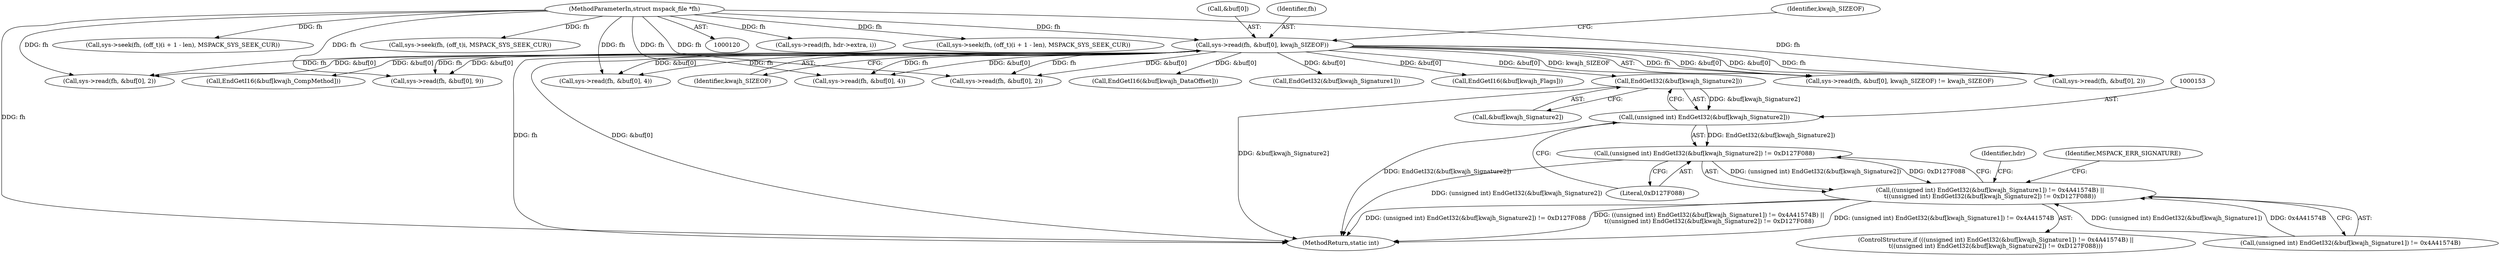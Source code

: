 digraph "0_libmspack_0b0ef9344255ff5acfac6b7af09198ac9c9756c8@array" {
"1000154" [label="(Call,EndGetI32(&buf[kwajh_Signature2]))"];
"1000129" [label="(Call,sys->read(fh, &buf[0], kwajh_SIZEOF))"];
"1000122" [label="(MethodParameterIn,struct mspack_file *fh)"];
"1000152" [label="(Call,(unsigned int) EndGetI32(&buf[kwajh_Signature2]))"];
"1000151" [label="(Call,(unsigned int) EndGetI32(&buf[kwajh_Signature2]) != 0xD127F088)"];
"1000141" [label="(Call,((unsigned int) EndGetI32(&buf[kwajh_Signature1]) != 0x4A41574B) ||\n\t((unsigned int) EndGetI32(&buf[kwajh_Signature2]) != 0xD127F088))"];
"1000512" [label="(Call,sys->read(fh, hdr->extra, i))"];
"1000374" [label="(Call,sys->seek(fh, (off_t)(i + 1 - len), MSPACK_SYS_SEEK_CUR))"];
"1000128" [label="(Call,sys->read(fh, &buf[0], kwajh_SIZEOF) != kwajh_SIZEOF)"];
"1000247" [label="(Call,sys->read(fh, &buf[0], 2))"];
"1000122" [label="(MethodParameterIn,struct mspack_file *fh)"];
"1000151" [label="(Call,(unsigned int) EndGetI32(&buf[kwajh_Signature2]) != 0xD127F088)"];
"1000473" [label="(Call,sys->read(fh, &buf[0], 2))"];
"1000446" [label="(Call,sys->seek(fh, (off_t)(i + 1 - len), MSPACK_SYS_SEEK_CUR))"];
"1000130" [label="(Identifier,fh)"];
"1000167" [label="(Call,EndGetI16(&buf[kwajh_CompMethod]))"];
"1000332" [label="(Call,sys->read(fh, &buf[0], 9))"];
"1000155" [label="(Call,&buf[kwajh_Signature2])"];
"1000284" [label="(Call,sys->seek(fh, (off_t)i, MSPACK_SYS_SEEK_CUR))"];
"1000141" [label="(Call,((unsigned int) EndGetI32(&buf[kwajh_Signature1]) != 0x4A41574B) ||\n\t((unsigned int) EndGetI32(&buf[kwajh_Signature2]) != 0xD127F088))"];
"1000140" [label="(ControlStructure,if (((unsigned int) EndGetI32(&buf[kwajh_Signature1]) != 0x4A41574B) ||\n\t((unsigned int) EndGetI32(&buf[kwajh_Signature2]) != 0xD127F088)))"];
"1000165" [label="(Identifier,hdr)"];
"1000535" [label="(MethodReturn,static int)"];
"1000219" [label="(Call,sys->read(fh, &buf[0], 4))"];
"1000142" [label="(Call,(unsigned int) EndGetI32(&buf[kwajh_Signature1]) != 0x4A41574B)"];
"1000136" [label="(Identifier,kwajh_SIZEOF)"];
"1000135" [label="(Identifier,kwajh_SIZEOF)"];
"1000404" [label="(Call,sys->read(fh, &buf[0], 4))"];
"1000129" [label="(Call,sys->read(fh, &buf[0], kwajh_SIZEOF))"];
"1000266" [label="(Call,sys->read(fh, &buf[0], 2))"];
"1000131" [label="(Call,&buf[0])"];
"1000159" [label="(Literal,0xD127F088)"];
"1000162" [label="(Identifier,MSPACK_ERR_SIGNATURE)"];
"1000154" [label="(Call,EndGetI32(&buf[kwajh_Signature2]))"];
"1000176" [label="(Call,EndGetI16(&buf[kwajh_DataOffset]))"];
"1000152" [label="(Call,(unsigned int) EndGetI32(&buf[kwajh_Signature2]))"];
"1000145" [label="(Call,EndGetI32(&buf[kwajh_Signature1]))"];
"1000185" [label="(Call,EndGetI16(&buf[kwajh_Flags]))"];
"1000154" -> "1000152"  [label="AST: "];
"1000154" -> "1000155"  [label="CFG: "];
"1000155" -> "1000154"  [label="AST: "];
"1000152" -> "1000154"  [label="CFG: "];
"1000154" -> "1000535"  [label="DDG: &buf[kwajh_Signature2]"];
"1000154" -> "1000152"  [label="DDG: &buf[kwajh_Signature2]"];
"1000129" -> "1000154"  [label="DDG: &buf[0]"];
"1000129" -> "1000128"  [label="AST: "];
"1000129" -> "1000135"  [label="CFG: "];
"1000130" -> "1000129"  [label="AST: "];
"1000131" -> "1000129"  [label="AST: "];
"1000135" -> "1000129"  [label="AST: "];
"1000136" -> "1000129"  [label="CFG: "];
"1000129" -> "1000535"  [label="DDG: fh"];
"1000129" -> "1000535"  [label="DDG: &buf[0]"];
"1000129" -> "1000128"  [label="DDG: fh"];
"1000129" -> "1000128"  [label="DDG: &buf[0]"];
"1000129" -> "1000128"  [label="DDG: kwajh_SIZEOF"];
"1000122" -> "1000129"  [label="DDG: fh"];
"1000129" -> "1000145"  [label="DDG: &buf[0]"];
"1000129" -> "1000167"  [label="DDG: &buf[0]"];
"1000129" -> "1000176"  [label="DDG: &buf[0]"];
"1000129" -> "1000185"  [label="DDG: &buf[0]"];
"1000129" -> "1000219"  [label="DDG: fh"];
"1000129" -> "1000219"  [label="DDG: &buf[0]"];
"1000129" -> "1000247"  [label="DDG: fh"];
"1000129" -> "1000247"  [label="DDG: &buf[0]"];
"1000129" -> "1000266"  [label="DDG: fh"];
"1000129" -> "1000266"  [label="DDG: &buf[0]"];
"1000129" -> "1000332"  [label="DDG: fh"];
"1000129" -> "1000332"  [label="DDG: &buf[0]"];
"1000129" -> "1000404"  [label="DDG: fh"];
"1000129" -> "1000404"  [label="DDG: &buf[0]"];
"1000129" -> "1000473"  [label="DDG: fh"];
"1000129" -> "1000473"  [label="DDG: &buf[0]"];
"1000122" -> "1000120"  [label="AST: "];
"1000122" -> "1000535"  [label="DDG: fh"];
"1000122" -> "1000219"  [label="DDG: fh"];
"1000122" -> "1000247"  [label="DDG: fh"];
"1000122" -> "1000266"  [label="DDG: fh"];
"1000122" -> "1000284"  [label="DDG: fh"];
"1000122" -> "1000332"  [label="DDG: fh"];
"1000122" -> "1000374"  [label="DDG: fh"];
"1000122" -> "1000404"  [label="DDG: fh"];
"1000122" -> "1000446"  [label="DDG: fh"];
"1000122" -> "1000473"  [label="DDG: fh"];
"1000122" -> "1000512"  [label="DDG: fh"];
"1000152" -> "1000151"  [label="AST: "];
"1000153" -> "1000152"  [label="AST: "];
"1000159" -> "1000152"  [label="CFG: "];
"1000152" -> "1000535"  [label="DDG: EndGetI32(&buf[kwajh_Signature2])"];
"1000152" -> "1000151"  [label="DDG: EndGetI32(&buf[kwajh_Signature2])"];
"1000151" -> "1000141"  [label="AST: "];
"1000151" -> "1000159"  [label="CFG: "];
"1000159" -> "1000151"  [label="AST: "];
"1000141" -> "1000151"  [label="CFG: "];
"1000151" -> "1000535"  [label="DDG: (unsigned int) EndGetI32(&buf[kwajh_Signature2])"];
"1000151" -> "1000141"  [label="DDG: (unsigned int) EndGetI32(&buf[kwajh_Signature2])"];
"1000151" -> "1000141"  [label="DDG: 0xD127F088"];
"1000141" -> "1000140"  [label="AST: "];
"1000141" -> "1000142"  [label="CFG: "];
"1000142" -> "1000141"  [label="AST: "];
"1000162" -> "1000141"  [label="CFG: "];
"1000165" -> "1000141"  [label="CFG: "];
"1000141" -> "1000535"  [label="DDG: (unsigned int) EndGetI32(&buf[kwajh_Signature1]) != 0x4A41574B"];
"1000141" -> "1000535"  [label="DDG: (unsigned int) EndGetI32(&buf[kwajh_Signature2]) != 0xD127F088"];
"1000141" -> "1000535"  [label="DDG: ((unsigned int) EndGetI32(&buf[kwajh_Signature1]) != 0x4A41574B) ||\n\t((unsigned int) EndGetI32(&buf[kwajh_Signature2]) != 0xD127F088)"];
"1000142" -> "1000141"  [label="DDG: (unsigned int) EndGetI32(&buf[kwajh_Signature1])"];
"1000142" -> "1000141"  [label="DDG: 0x4A41574B"];
}
